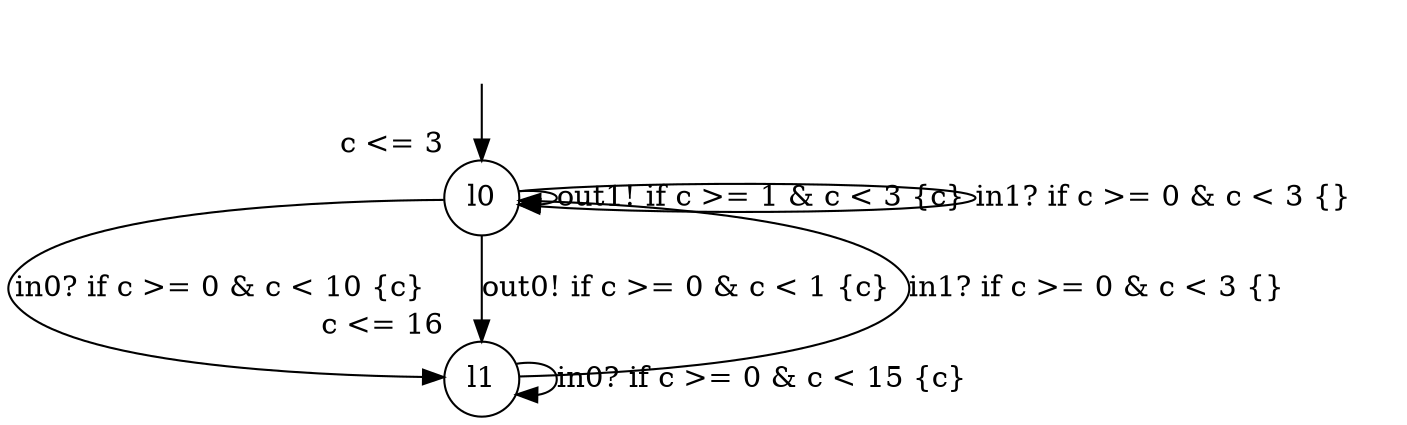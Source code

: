 digraph g {
__start0 [label="" shape="none"];
l0 [shape="circle" margin=0 label="l0", xlabel="c <= 3"];
l1 [shape="circle" margin=0 label="l1", xlabel="c <= 16"];
l0 -> l1 [label="in0? if c >= 0 & c < 10 {c} "];
l0 -> l1 [label="out0! if c >= 0 & c < 1 {c} "];
l0 -> l0 [label="out1! if c >= 1 & c < 3 {c} "];
l0 -> l0 [label="in1? if c >= 0 & c < 3 {} "];
l1 -> l0 [label="in1? if c >= 0 & c < 3 {} "];
l1 -> l1 [label="in0? if c >= 0 & c < 15 {c} "];
__start0 -> l0;
}
